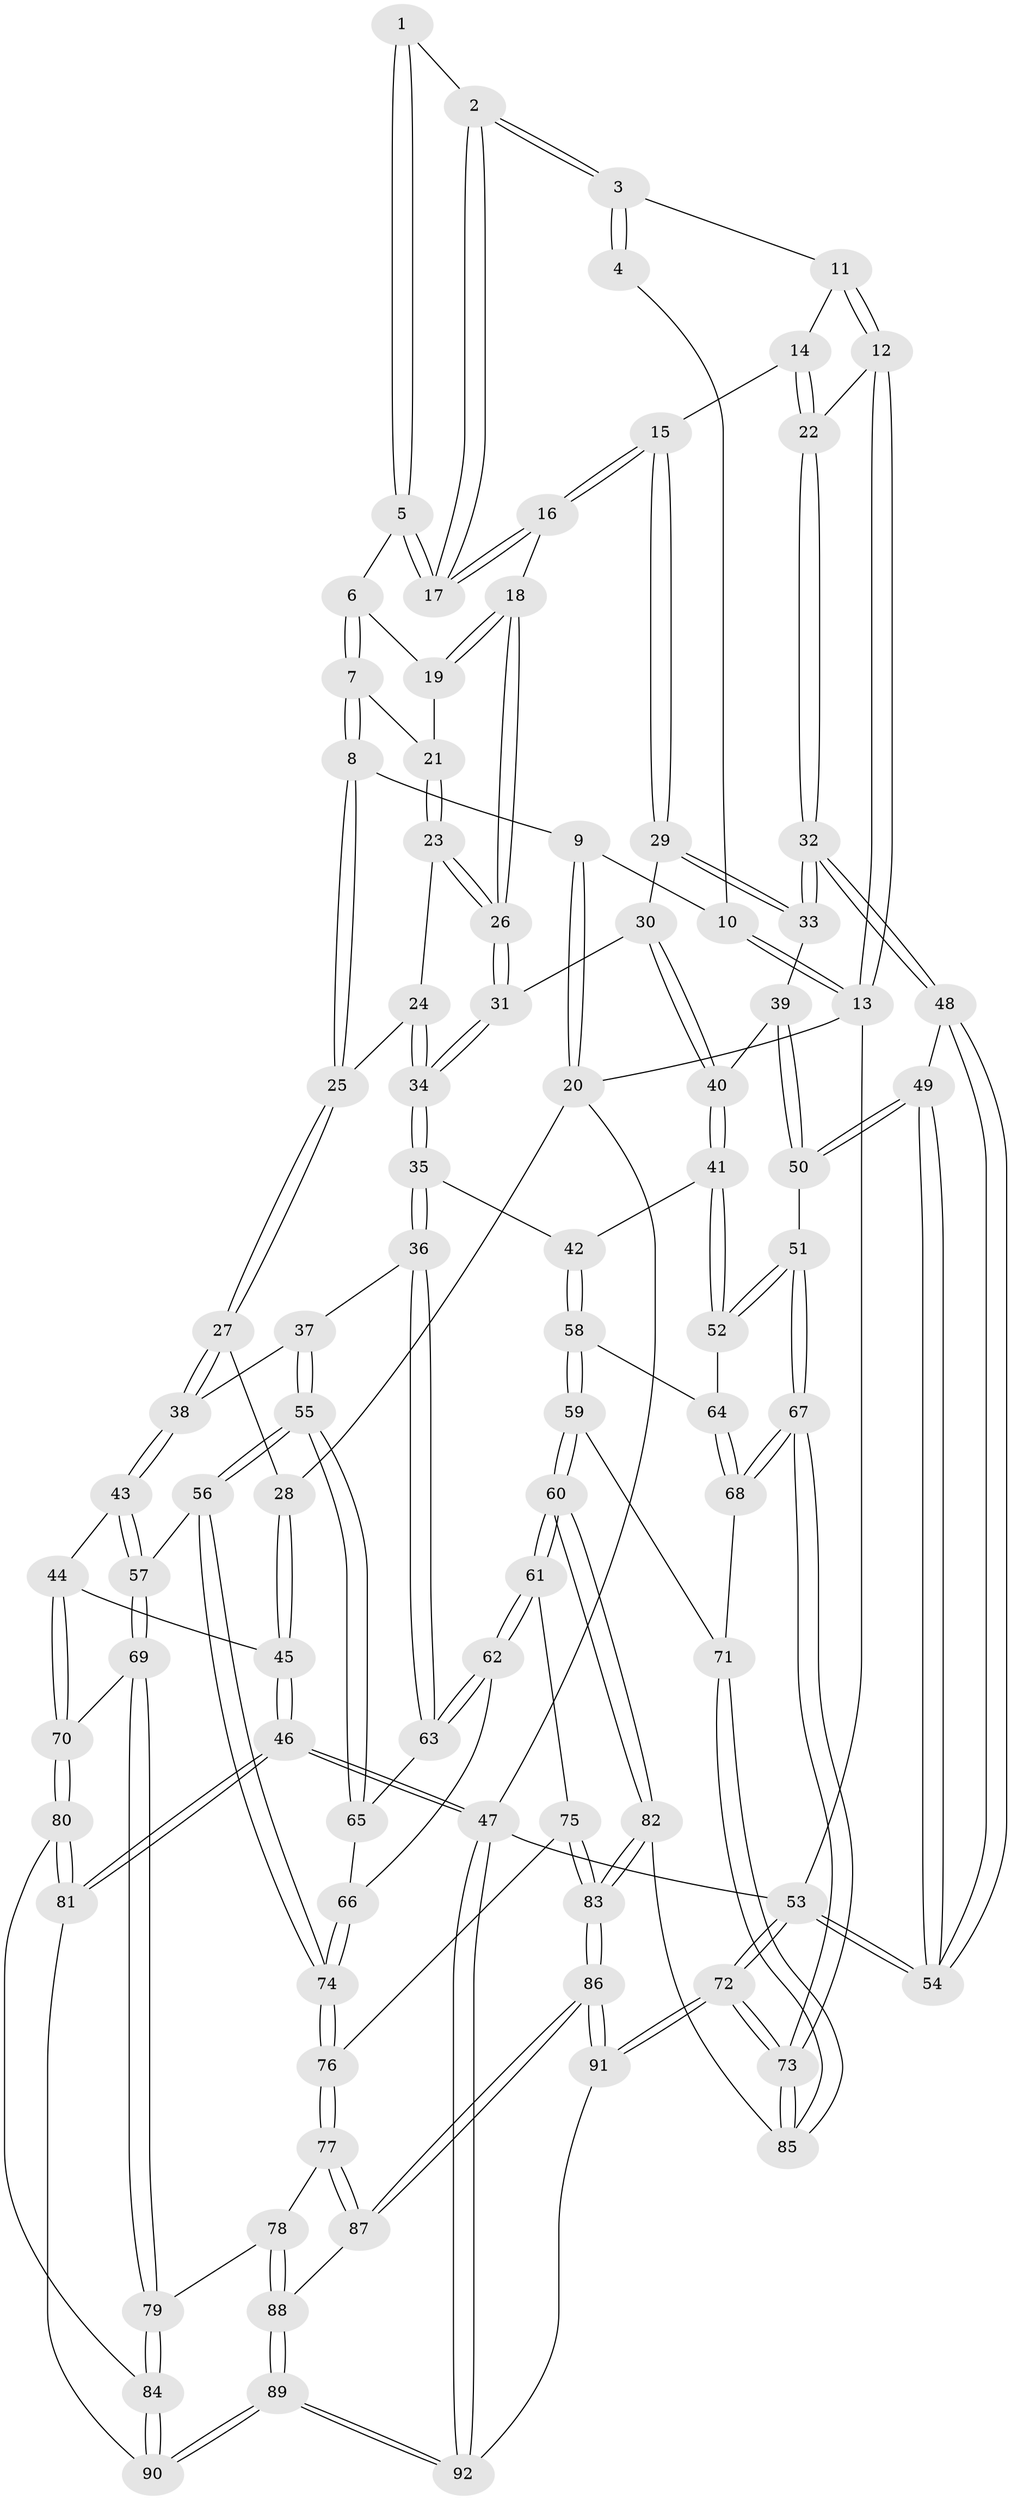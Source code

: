 // coarse degree distribution, {3: 0.078125, 5: 0.5, 4: 0.328125, 6: 0.046875, 7: 0.046875}
// Generated by graph-tools (version 1.1) at 2025/05/03/04/25 22:05:10]
// undirected, 92 vertices, 227 edges
graph export_dot {
graph [start="1"]
  node [color=gray90,style=filled];
  1 [pos="+0.6713673339178372+0.0512292822879668"];
  2 [pos="+0.7952182948095897+0.16403687257836108"];
  3 [pos="+0.8736571748893022+0.10680534002915508"];
  4 [pos="+0.6123220351540744+0"];
  5 [pos="+0.7161466995375155+0.21336078706328743"];
  6 [pos="+0.6829017504736505+0.2132780381261619"];
  7 [pos="+0.4357677627599424+0.10374836736770485"];
  8 [pos="+0.4111013962796321+0.07289149565645821"];
  9 [pos="+0.39522753395227855+0"];
  10 [pos="+0.5853429719586578+0"];
  11 [pos="+0.8799390603989234+0.1072363334948432"];
  12 [pos="+1+0"];
  13 [pos="+1+0"];
  14 [pos="+0.8931193740393933+0.24042123202399834"];
  15 [pos="+0.7799352419485215+0.2894237738701664"];
  16 [pos="+0.7665824679002975+0.28028898297899146"];
  17 [pos="+0.7581309192013738+0.2536459610475424"];
  18 [pos="+0.6629349752217439+0.31990931942034273"];
  19 [pos="+0.6102325218818483+0.25697421110836915"];
  20 [pos="+0+0"];
  21 [pos="+0.4904997744283838+0.1867108069405019"];
  22 [pos="+1+0.3627516775101751"];
  23 [pos="+0.5248321189688206+0.31587453769167695"];
  24 [pos="+0.46478048877071154+0.3908067748274192"];
  25 [pos="+0.30397688971656517+0.3630881963584574"];
  26 [pos="+0.6134405893417071+0.3983334813457081"];
  27 [pos="+0.25415489187888624+0.42446477410975303"];
  28 [pos="+0+0"];
  29 [pos="+0.8217465090249491+0.4143911553308964"];
  30 [pos="+0.7856355232287098+0.44288929580038716"];
  31 [pos="+0.6157567052246976+0.46111578824324667"];
  32 [pos="+1+0.4593173961058573"];
  33 [pos="+1+0.4723778574608851"];
  34 [pos="+0.5686244068471433+0.5308385658894629"];
  35 [pos="+0.5604964726371315+0.5577121564877399"];
  36 [pos="+0.3400887776797512+0.5694501280223481"];
  37 [pos="+0.3003701480372747+0.5437359468302824"];
  38 [pos="+0.24940929610693874+0.48530510787318343"];
  39 [pos="+0.9150088455146792+0.5664276339128834"];
  40 [pos="+0.7717355269504922+0.6023547913824701"];
  41 [pos="+0.7657640645695348+0.6095276548560253"];
  42 [pos="+0.5636307494404276+0.562818446066699"];
  43 [pos="+0.007519897122767793+0.5885607964857865"];
  44 [pos="+0+0.5839329054456344"];
  45 [pos="+0+0.5708800218352421"];
  46 [pos="+0+0.8669339338434672"];
  47 [pos="+0+1"];
  48 [pos="+1+0.4993770171758203"];
  49 [pos="+0.8805709473281116+0.7306803912548354"];
  50 [pos="+0.8663002667307566+0.722328771840016"];
  51 [pos="+0.8052089761951604+0.7145637873960236"];
  52 [pos="+0.7825145693127694+0.6928482595223634"];
  53 [pos="+1+1"];
  54 [pos="+1+1"];
  55 [pos="+0.1947163531614493+0.7408621208290955"];
  56 [pos="+0.18734658706761867+0.7481078553860275"];
  57 [pos="+0.13052972150239955+0.7475479336517449"];
  58 [pos="+0.5747065444644869+0.6917087099291762"];
  59 [pos="+0.5288016121458138+0.7709689035609772"];
  60 [pos="+0.47728591559065775+0.8117144076899825"];
  61 [pos="+0.4026533265418825+0.7704884155981249"];
  62 [pos="+0.3843343760294962+0.7418399355663852"];
  63 [pos="+0.3570760033864891+0.6855054317391928"];
  64 [pos="+0.6702626386908365+0.7334402403310711"];
  65 [pos="+0.2852199877308094+0.7374256512462414"];
  66 [pos="+0.27770172504273477+0.7845063978805277"];
  67 [pos="+0.7559336243153219+0.8686178628132323"];
  68 [pos="+0.6969206187925014+0.8413147043660493"];
  69 [pos="+0.10008902119981682+0.8241654536159565"];
  70 [pos="+0.05376673854829832+0.8266459971133332"];
  71 [pos="+0.6521297927703656+0.8513032065425433"];
  72 [pos="+1+1"];
  73 [pos="+0.8995445338480623+1"];
  74 [pos="+0.24899787007010488+0.8318676037121562"];
  75 [pos="+0.3107095816423495+0.8393022426663505"];
  76 [pos="+0.2530645742081425+0.8448960060802772"];
  77 [pos="+0.2475777619850425+0.8561666724501048"];
  78 [pos="+0.21076124981576005+0.8749293471641489"];
  79 [pos="+0.12307016692096132+0.8761307094936104"];
  80 [pos="+0+0.874271209934832"];
  81 [pos="+0+0.8702835003318615"];
  82 [pos="+0.4766102776136525+0.9487664354434091"];
  83 [pos="+0.4428407749093044+1"];
  84 [pos="+0.09530757475051685+0.954701815067174"];
  85 [pos="+0.5981138992847604+0.9270882335097662"];
  86 [pos="+0.42226418872055493+1"];
  87 [pos="+0.29510322496435537+0.9618357902759543"];
  88 [pos="+0.19927514159102264+0.9608406880163813"];
  89 [pos="+0.11375113256741859+1"];
  90 [pos="+0.10962374553006429+1"];
  91 [pos="+0.421457725444655+1"];
  92 [pos="+0.0727321497759546+1"];
  1 -- 2;
  1 -- 5;
  1 -- 5;
  2 -- 3;
  2 -- 3;
  2 -- 17;
  2 -- 17;
  3 -- 4;
  3 -- 4;
  3 -- 11;
  4 -- 10;
  5 -- 6;
  5 -- 17;
  5 -- 17;
  6 -- 7;
  6 -- 7;
  6 -- 19;
  7 -- 8;
  7 -- 8;
  7 -- 21;
  8 -- 9;
  8 -- 25;
  8 -- 25;
  9 -- 10;
  9 -- 20;
  9 -- 20;
  10 -- 13;
  10 -- 13;
  11 -- 12;
  11 -- 12;
  11 -- 14;
  12 -- 13;
  12 -- 13;
  12 -- 22;
  13 -- 20;
  13 -- 53;
  14 -- 15;
  14 -- 22;
  14 -- 22;
  15 -- 16;
  15 -- 16;
  15 -- 29;
  15 -- 29;
  16 -- 17;
  16 -- 17;
  16 -- 18;
  18 -- 19;
  18 -- 19;
  18 -- 26;
  18 -- 26;
  19 -- 21;
  20 -- 28;
  20 -- 47;
  21 -- 23;
  21 -- 23;
  22 -- 32;
  22 -- 32;
  23 -- 24;
  23 -- 26;
  23 -- 26;
  24 -- 25;
  24 -- 34;
  24 -- 34;
  25 -- 27;
  25 -- 27;
  26 -- 31;
  26 -- 31;
  27 -- 28;
  27 -- 38;
  27 -- 38;
  28 -- 45;
  28 -- 45;
  29 -- 30;
  29 -- 33;
  29 -- 33;
  30 -- 31;
  30 -- 40;
  30 -- 40;
  31 -- 34;
  31 -- 34;
  32 -- 33;
  32 -- 33;
  32 -- 48;
  32 -- 48;
  33 -- 39;
  34 -- 35;
  34 -- 35;
  35 -- 36;
  35 -- 36;
  35 -- 42;
  36 -- 37;
  36 -- 63;
  36 -- 63;
  37 -- 38;
  37 -- 55;
  37 -- 55;
  38 -- 43;
  38 -- 43;
  39 -- 40;
  39 -- 50;
  39 -- 50;
  40 -- 41;
  40 -- 41;
  41 -- 42;
  41 -- 52;
  41 -- 52;
  42 -- 58;
  42 -- 58;
  43 -- 44;
  43 -- 57;
  43 -- 57;
  44 -- 45;
  44 -- 70;
  44 -- 70;
  45 -- 46;
  45 -- 46;
  46 -- 47;
  46 -- 47;
  46 -- 81;
  46 -- 81;
  47 -- 92;
  47 -- 92;
  47 -- 53;
  48 -- 49;
  48 -- 54;
  48 -- 54;
  49 -- 50;
  49 -- 50;
  49 -- 54;
  49 -- 54;
  50 -- 51;
  51 -- 52;
  51 -- 52;
  51 -- 67;
  51 -- 67;
  52 -- 64;
  53 -- 54;
  53 -- 54;
  53 -- 72;
  53 -- 72;
  55 -- 56;
  55 -- 56;
  55 -- 65;
  55 -- 65;
  56 -- 57;
  56 -- 74;
  56 -- 74;
  57 -- 69;
  57 -- 69;
  58 -- 59;
  58 -- 59;
  58 -- 64;
  59 -- 60;
  59 -- 60;
  59 -- 71;
  60 -- 61;
  60 -- 61;
  60 -- 82;
  60 -- 82;
  61 -- 62;
  61 -- 62;
  61 -- 75;
  62 -- 63;
  62 -- 63;
  62 -- 66;
  63 -- 65;
  64 -- 68;
  64 -- 68;
  65 -- 66;
  66 -- 74;
  66 -- 74;
  67 -- 68;
  67 -- 68;
  67 -- 73;
  67 -- 73;
  68 -- 71;
  69 -- 70;
  69 -- 79;
  69 -- 79;
  70 -- 80;
  70 -- 80;
  71 -- 85;
  71 -- 85;
  72 -- 73;
  72 -- 73;
  72 -- 91;
  72 -- 91;
  73 -- 85;
  73 -- 85;
  74 -- 76;
  74 -- 76;
  75 -- 76;
  75 -- 83;
  75 -- 83;
  76 -- 77;
  76 -- 77;
  77 -- 78;
  77 -- 87;
  77 -- 87;
  78 -- 79;
  78 -- 88;
  78 -- 88;
  79 -- 84;
  79 -- 84;
  80 -- 81;
  80 -- 81;
  80 -- 84;
  81 -- 90;
  82 -- 83;
  82 -- 83;
  82 -- 85;
  83 -- 86;
  83 -- 86;
  84 -- 90;
  84 -- 90;
  86 -- 87;
  86 -- 87;
  86 -- 91;
  86 -- 91;
  87 -- 88;
  88 -- 89;
  88 -- 89;
  89 -- 90;
  89 -- 90;
  89 -- 92;
  89 -- 92;
  91 -- 92;
}
